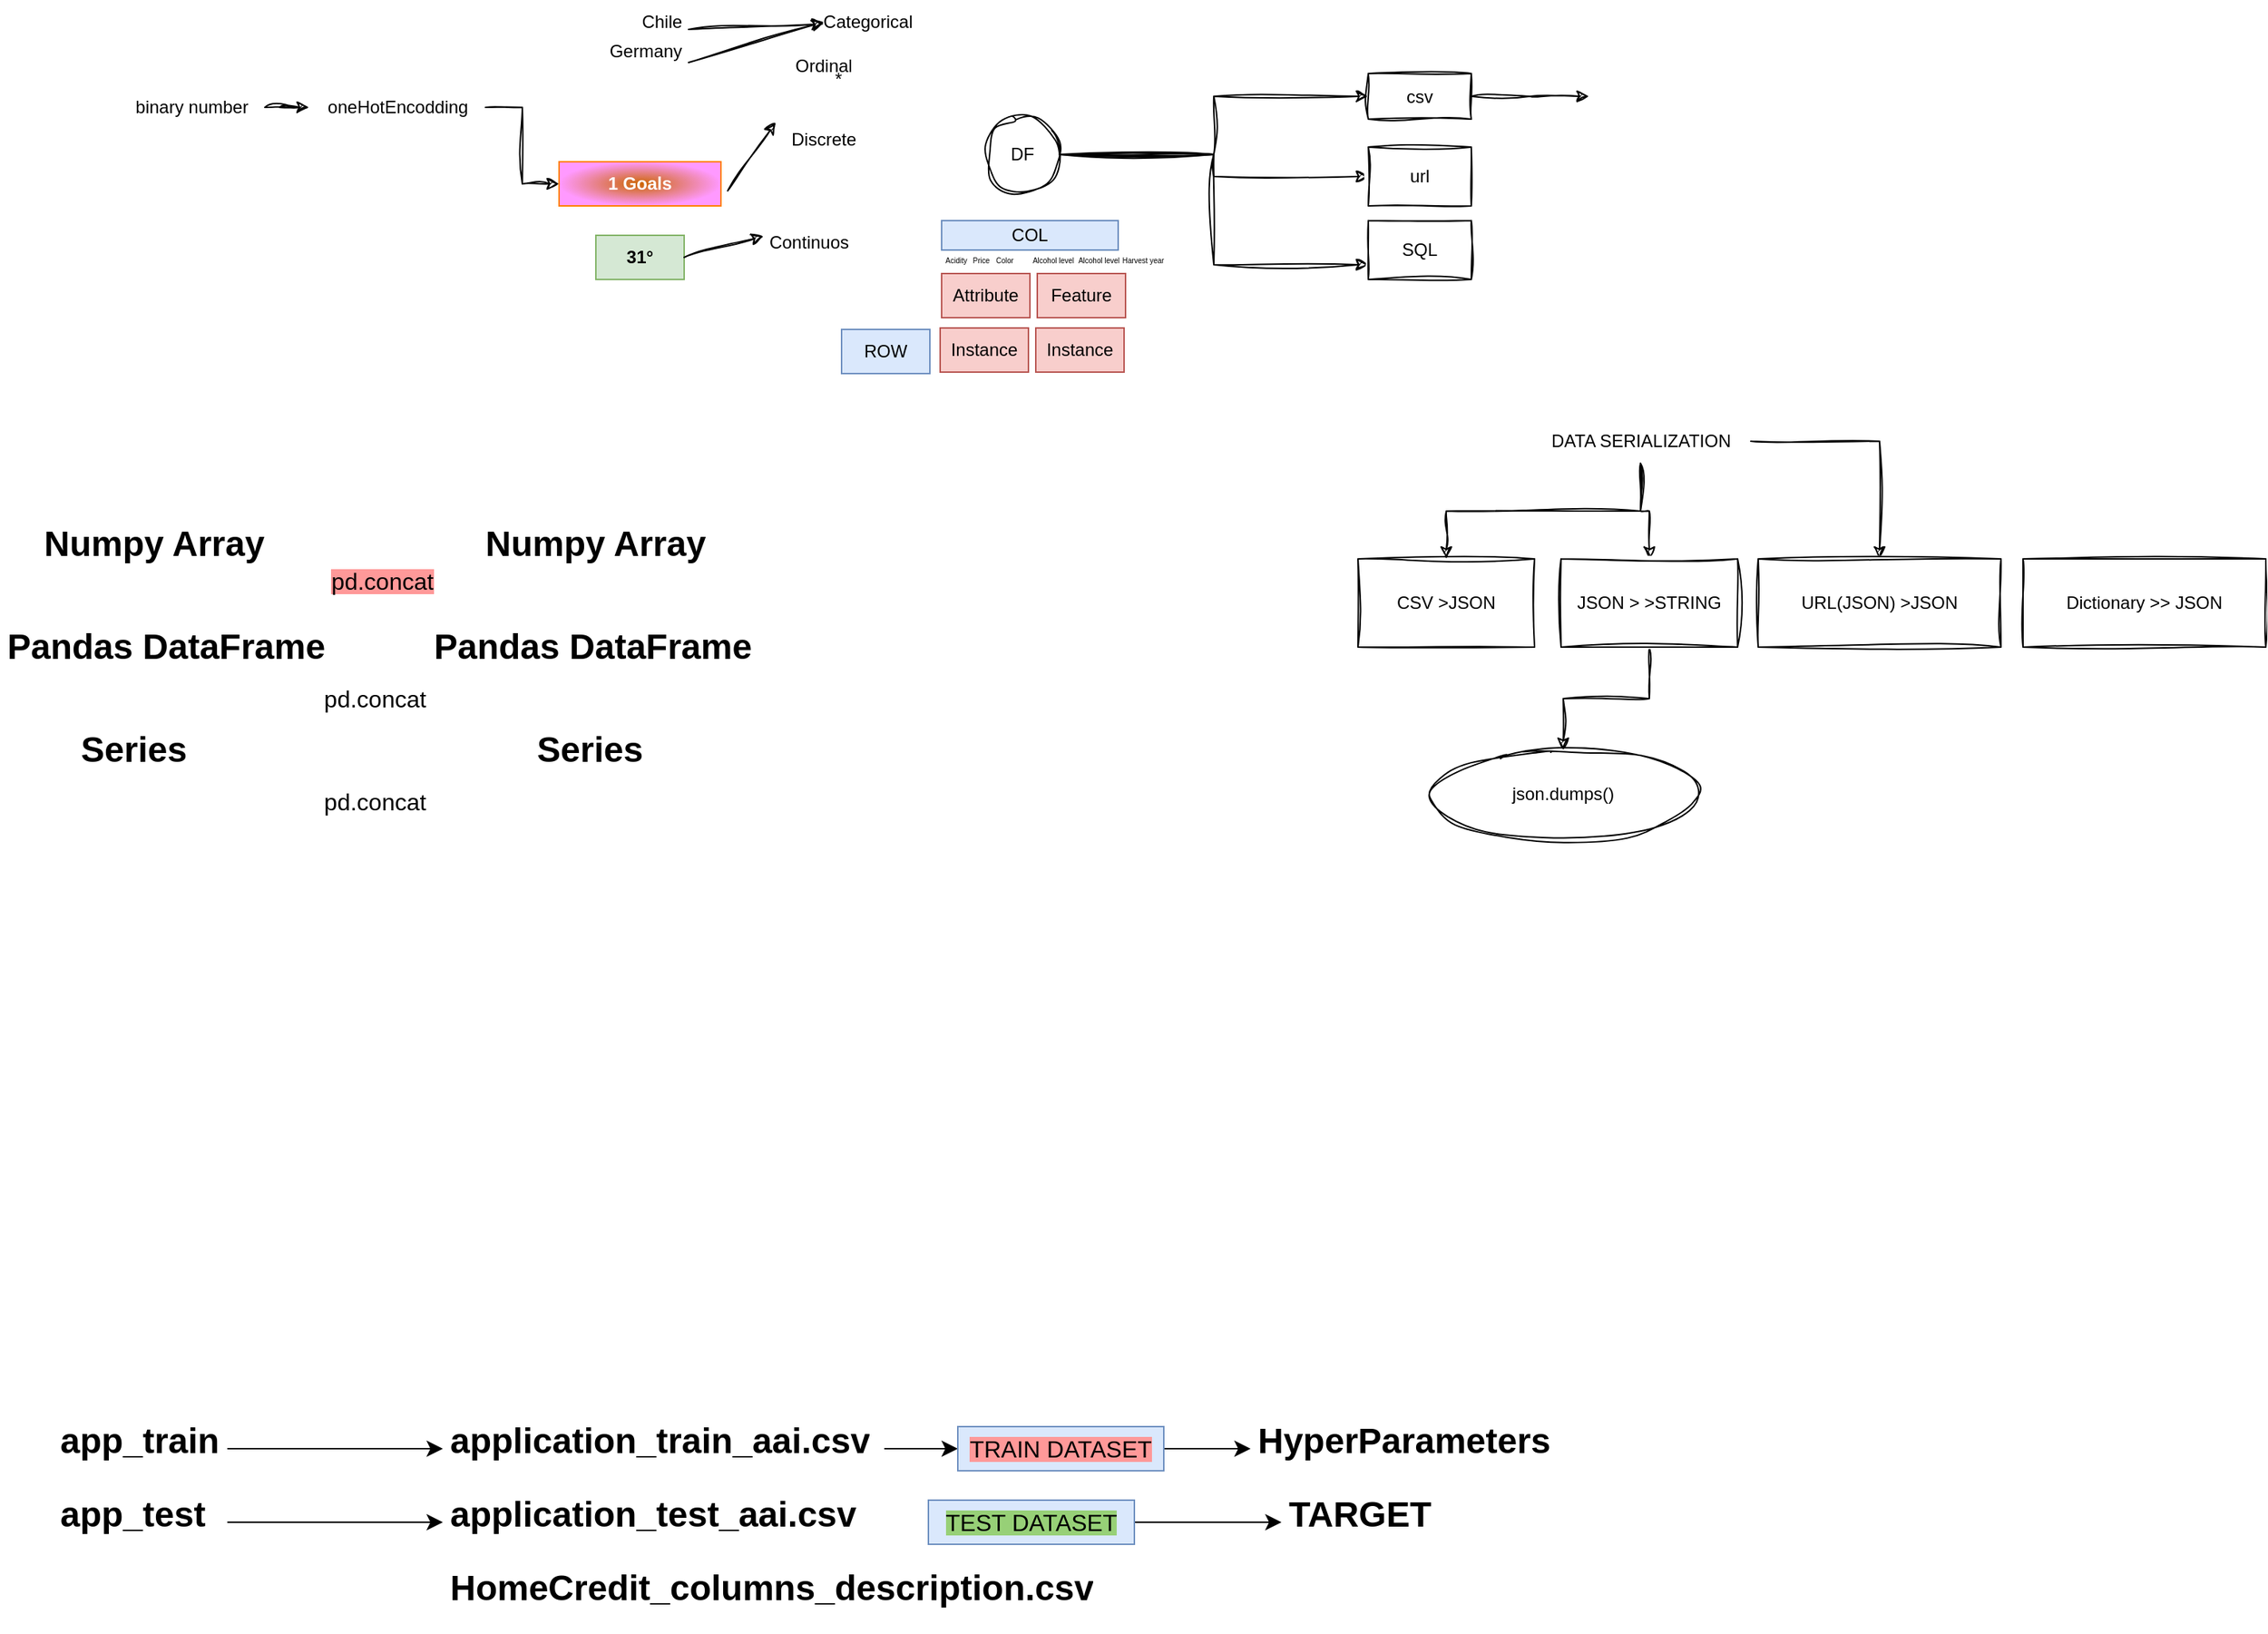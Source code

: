 <mxfile version="24.3.1" type="github">
  <diagram name="Page-1" id="hbJS8XIYNHnMWgaqB1Pa">
    <mxGraphModel dx="1147" dy="669" grid="1" gridSize="10" guides="1" tooltips="1" connect="1" arrows="1" fold="1" page="1" pageScale="1" pageWidth="850" pageHeight="1100" math="0" shadow="0">
      <root>
        <mxCell id="0" />
        <mxCell id="1" parent="0" />
        <mxCell id="ZtwntWrPyhfs9k0J_McI-1" value="&lt;h1&gt;Numpy Array&lt;/h1&gt;" style="text;html=1;spacing=5;spacingTop=-20;whiteSpace=wrap;overflow=hidden;rounded=0;" parent="1" vertex="1">
          <mxGeometry x="85" y="370" width="190" height="40" as="geometry" />
        </mxCell>
        <mxCell id="ZtwntWrPyhfs9k0J_McI-3" value="Feature" style="text;html=1;align=center;verticalAlign=middle;whiteSpace=wrap;rounded=0;fillColor=#f8cecc;strokeColor=#b85450;" parent="1" vertex="1">
          <mxGeometry x="765" y="206" width="60" height="30" as="geometry" />
        </mxCell>
        <mxCell id="ZtwntWrPyhfs9k0J_McI-6" value="Attribute" style="text;html=1;align=center;verticalAlign=middle;whiteSpace=wrap;rounded=0;fillColor=#f8cecc;strokeColor=#b85450;" parent="1" vertex="1">
          <mxGeometry x="700" y="206" width="60" height="30" as="geometry" />
        </mxCell>
        <mxCell id="ZtwntWrPyhfs9k0J_McI-7" value="COL" style="text;html=1;align=center;verticalAlign=middle;whiteSpace=wrap;rounded=0;fillColor=#dae8fc;strokeColor=#6c8ebf;" parent="1" vertex="1">
          <mxGeometry x="700" y="170" width="120" height="20" as="geometry" />
        </mxCell>
        <mxCell id="ZtwntWrPyhfs9k0J_McI-8" value="Instance" style="text;html=1;align=center;verticalAlign=middle;whiteSpace=wrap;rounded=0;fillColor=#f8cecc;strokeColor=#b85450;" parent="1" vertex="1">
          <mxGeometry x="699" y="243" width="60" height="30" as="geometry" />
        </mxCell>
        <mxCell id="ZtwntWrPyhfs9k0J_McI-9" value="ROW" style="text;html=1;align=center;verticalAlign=middle;whiteSpace=wrap;rounded=0;fillColor=#dae8fc;strokeColor=#6c8ebf;" parent="1" vertex="1">
          <mxGeometry x="632" y="244" width="60" height="30" as="geometry" />
        </mxCell>
        <mxCell id="ZtwntWrPyhfs9k0J_McI-11" value="Instance" style="text;html=1;align=center;verticalAlign=middle;whiteSpace=wrap;rounded=0;fillColor=#f8cecc;strokeColor=#b85450;" parent="1" vertex="1">
          <mxGeometry x="764" y="243" width="60" height="30" as="geometry" />
        </mxCell>
        <mxCell id="ZtwntWrPyhfs9k0J_McI-12" value="&lt;font style=&quot;font-size: 5px;&quot;&gt;Acidity&lt;/font&gt;" style="text;html=1;align=center;verticalAlign=middle;whiteSpace=wrap;rounded=0;" parent="1" vertex="1">
          <mxGeometry x="680" y="180" width="60" height="30" as="geometry" />
        </mxCell>
        <mxCell id="ZtwntWrPyhfs9k0J_McI-13" value="&lt;font style=&quot;font-size: 5px;&quot;&gt;Price&lt;/font&gt;" style="text;html=1;align=center;verticalAlign=middle;whiteSpace=wrap;rounded=0;" parent="1" vertex="1">
          <mxGeometry x="697" y="180" width="60" height="30" as="geometry" />
        </mxCell>
        <mxCell id="ZtwntWrPyhfs9k0J_McI-14" value="&lt;font style=&quot;font-size: 5px;&quot;&gt;Color&lt;br&gt;&lt;/font&gt;" style="text;html=1;align=center;verticalAlign=middle;whiteSpace=wrap;rounded=0;" parent="1" vertex="1">
          <mxGeometry x="713" y="180" width="60" height="30" as="geometry" />
        </mxCell>
        <mxCell id="ZtwntWrPyhfs9k0J_McI-15" value="&lt;font style=&quot;font-size: 5px;&quot;&gt;Alcohol level&lt;br&gt;&lt;/font&gt;" style="text;html=1;align=center;verticalAlign=middle;whiteSpace=wrap;rounded=0;" parent="1" vertex="1">
          <mxGeometry x="746" y="180" width="60" height="30" as="geometry" />
        </mxCell>
        <mxCell id="ZtwntWrPyhfs9k0J_McI-16" value="&lt;font style=&quot;font-size: 5px;&quot;&gt;Alcohol level&lt;br&gt;&lt;/font&gt;" style="text;html=1;align=center;verticalAlign=middle;whiteSpace=wrap;rounded=0;" parent="1" vertex="1">
          <mxGeometry x="777" y="180" width="60" height="30" as="geometry" />
        </mxCell>
        <mxCell id="ZtwntWrPyhfs9k0J_McI-17" value="&lt;font style=&quot;font-size: 5px;&quot;&gt;Harvest year&lt;br&gt;&lt;/font&gt;" style="text;html=1;align=center;verticalAlign=middle;whiteSpace=wrap;rounded=0;" parent="1" vertex="1">
          <mxGeometry x="807" y="180" width="60" height="30" as="geometry" />
        </mxCell>
        <mxCell id="ZtwntWrPyhfs9k0J_McI-18" value="Categorical" style="text;html=1;align=center;verticalAlign=middle;whiteSpace=wrap;rounded=0;" parent="1" vertex="1">
          <mxGeometry x="620" y="20" width="60" height="30" as="geometry" />
        </mxCell>
        <mxCell id="ZtwntWrPyhfs9k0J_McI-19" value="Ordinal" style="text;html=1;align=center;verticalAlign=middle;whiteSpace=wrap;rounded=0;" parent="1" vertex="1">
          <mxGeometry x="590" y="50" width="60" height="30" as="geometry" />
        </mxCell>
        <mxCell id="ZtwntWrPyhfs9k0J_McI-20" value="Discrete" style="text;html=1;align=center;verticalAlign=middle;whiteSpace=wrap;rounded=0;" parent="1" vertex="1">
          <mxGeometry x="590" y="100" width="60" height="30" as="geometry" />
        </mxCell>
        <mxCell id="ZtwntWrPyhfs9k0J_McI-21" value="Continuos" style="text;html=1;align=center;verticalAlign=middle;whiteSpace=wrap;rounded=0;" parent="1" vertex="1">
          <mxGeometry x="580" y="170" width="60" height="30" as="geometry" />
        </mxCell>
        <mxCell id="ZtwntWrPyhfs9k0J_McI-23" value="1 Goals" style="text;html=1;align=center;verticalAlign=middle;whiteSpace=wrap;rounded=0;fillColor=#CC6600;strokeColor=#FF8000;gradientColor=#FF99FF;gradientDirection=radial;fontColor=#FFFFFF;fontStyle=1" parent="1" vertex="1">
          <mxGeometry x="440" y="130" width="110" height="30" as="geometry" />
        </mxCell>
        <mxCell id="ZtwntWrPyhfs9k0J_McI-24" value="" style="endArrow=classic;html=1;rounded=0;sketch=1;hachureGap=4;jiggle=2;curveFitting=1;exitX=1.042;exitY=0.658;exitDx=0;exitDy=0;exitPerimeter=0;entryX=-0.045;entryY=0.107;entryDx=0;entryDy=0;entryPerimeter=0;" parent="1" source="ZtwntWrPyhfs9k0J_McI-23" target="ZtwntWrPyhfs9k0J_McI-20" edge="1">
          <mxGeometry width="50" height="50" relative="1" as="geometry">
            <mxPoint x="630" y="230" as="sourcePoint" />
            <mxPoint x="680" y="180" as="targetPoint" />
          </mxGeometry>
        </mxCell>
        <mxCell id="ZtwntWrPyhfs9k0J_McI-25" value="&lt;b&gt;31°&lt;/b&gt;" style="text;html=1;align=center;verticalAlign=middle;whiteSpace=wrap;rounded=0;fillColor=#d5e8d4;strokeColor=#82b366;" parent="1" vertex="1">
          <mxGeometry x="465" y="180" width="60" height="30" as="geometry" />
        </mxCell>
        <mxCell id="ZtwntWrPyhfs9k0J_McI-27" value="" style="endArrow=classic;html=1;rounded=0;sketch=1;hachureGap=4;jiggle=2;curveFitting=1;exitX=1;exitY=0.5;exitDx=0;exitDy=0;entryX=-0.017;entryY=0.354;entryDx=0;entryDy=0;entryPerimeter=0;" parent="1" source="ZtwntWrPyhfs9k0J_McI-25" target="ZtwntWrPyhfs9k0J_McI-21" edge="1">
          <mxGeometry width="50" height="50" relative="1" as="geometry">
            <mxPoint x="630" y="230" as="sourcePoint" />
            <mxPoint x="680" y="180" as="targetPoint" />
          </mxGeometry>
        </mxCell>
        <mxCell id="ZtwntWrPyhfs9k0J_McI-28" value="*" style="text;html=1;align=center;verticalAlign=middle;whiteSpace=wrap;rounded=0;" parent="1" vertex="1">
          <mxGeometry x="600" y="59" width="60" height="29" as="geometry" />
        </mxCell>
        <mxCell id="ZtwntWrPyhfs9k0J_McI-31" value="Chile" style="text;html=1;align=center;verticalAlign=middle;whiteSpace=wrap;rounded=0;" parent="1" vertex="1">
          <mxGeometry x="480" y="20" width="60" height="30" as="geometry" />
        </mxCell>
        <mxCell id="ZtwntWrPyhfs9k0J_McI-32" value="Germany" style="text;html=1;align=center;verticalAlign=middle;whiteSpace=wrap;rounded=0;" parent="1" vertex="1">
          <mxGeometry x="470" y="40" width="58" height="30" as="geometry" />
        </mxCell>
        <mxCell id="ZtwntWrPyhfs9k0J_McI-33" value="" style="endArrow=classic;html=1;rounded=0;sketch=1;hachureGap=4;jiggle=2;curveFitting=1;exitX=1;exitY=0.75;exitDx=0;exitDy=0;entryX=0;entryY=0.5;entryDx=0;entryDy=0;" parent="1" source="ZtwntWrPyhfs9k0J_McI-32" target="ZtwntWrPyhfs9k0J_McI-18" edge="1">
          <mxGeometry width="50" height="50" relative="1" as="geometry">
            <mxPoint x="545" y="20" as="sourcePoint" />
            <mxPoint x="577" y="-27" as="targetPoint" />
          </mxGeometry>
        </mxCell>
        <mxCell id="ZtwntWrPyhfs9k0J_McI-34" value="" style="endArrow=classic;html=1;rounded=0;sketch=1;hachureGap=4;jiggle=2;curveFitting=1;exitX=1;exitY=0;exitDx=0;exitDy=0;" parent="1" source="ZtwntWrPyhfs9k0J_McI-32" target="ZtwntWrPyhfs9k0J_McI-18" edge="1">
          <mxGeometry width="50" height="50" relative="1" as="geometry">
            <mxPoint x="538" y="33" as="sourcePoint" />
            <mxPoint x="570" y="40" as="targetPoint" />
          </mxGeometry>
        </mxCell>
        <mxCell id="ZtwntWrPyhfs9k0J_McI-36" style="edgeStyle=orthogonalEdgeStyle;rounded=0;sketch=1;hachureGap=4;jiggle=2;curveFitting=1;orthogonalLoop=1;jettySize=auto;html=1;entryX=0;entryY=0.5;entryDx=0;entryDy=0;" parent="1" source="ZtwntWrPyhfs9k0J_McI-35" target="ZtwntWrPyhfs9k0J_McI-23" edge="1">
          <mxGeometry relative="1" as="geometry" />
        </mxCell>
        <mxCell id="ZtwntWrPyhfs9k0J_McI-35" value="oneHotEncodding" style="text;html=1;align=center;verticalAlign=middle;resizable=0;points=[];autosize=1;strokeColor=none;fillColor=none;" parent="1" vertex="1">
          <mxGeometry x="270" y="78" width="120" height="30" as="geometry" />
        </mxCell>
        <mxCell id="ZtwntWrPyhfs9k0J_McI-38" style="edgeStyle=orthogonalEdgeStyle;rounded=0;sketch=1;hachureGap=4;jiggle=2;curveFitting=1;orthogonalLoop=1;jettySize=auto;html=1;" parent="1" source="ZtwntWrPyhfs9k0J_McI-37" target="ZtwntWrPyhfs9k0J_McI-35" edge="1">
          <mxGeometry relative="1" as="geometry" />
        </mxCell>
        <mxCell id="ZtwntWrPyhfs9k0J_McI-37" value="binary number" style="text;html=1;align=center;verticalAlign=middle;resizable=0;points=[];autosize=1;strokeColor=none;fillColor=none;" parent="1" vertex="1">
          <mxGeometry x="140" y="78" width="100" height="30" as="geometry" />
        </mxCell>
        <mxCell id="mX2eh7sZRsnRLgWwSDOn-4" value="" style="edgeStyle=orthogonalEdgeStyle;rounded=0;sketch=1;hachureGap=4;jiggle=2;curveFitting=1;orthogonalLoop=1;jettySize=auto;html=1;" parent="1" source="mX2eh7sZRsnRLgWwSDOn-1" target="mX2eh7sZRsnRLgWwSDOn-3" edge="1">
          <mxGeometry relative="1" as="geometry" />
        </mxCell>
        <mxCell id="mX2eh7sZRsnRLgWwSDOn-6" value="" style="edgeStyle=orthogonalEdgeStyle;rounded=0;sketch=1;hachureGap=4;jiggle=2;curveFitting=1;orthogonalLoop=1;jettySize=auto;html=1;" parent="1" source="mX2eh7sZRsnRLgWwSDOn-1" target="mX2eh7sZRsnRLgWwSDOn-5" edge="1">
          <mxGeometry relative="1" as="geometry" />
        </mxCell>
        <mxCell id="mX2eh7sZRsnRLgWwSDOn-9" style="edgeStyle=orthogonalEdgeStyle;rounded=0;sketch=1;hachureGap=4;jiggle=2;curveFitting=1;orthogonalLoop=1;jettySize=auto;html=1;entryX=0;entryY=0.75;entryDx=0;entryDy=0;" parent="1" source="mX2eh7sZRsnRLgWwSDOn-1" target="mX2eh7sZRsnRLgWwSDOn-7" edge="1">
          <mxGeometry relative="1" as="geometry" />
        </mxCell>
        <mxCell id="mX2eh7sZRsnRLgWwSDOn-1" value="DF" style="ellipse;whiteSpace=wrap;html=1;sketch=1;hachureGap=4;jiggle=2;curveFitting=1;" parent="1" vertex="1">
          <mxGeometry x="730" y="100" width="50" height="50" as="geometry" />
        </mxCell>
        <mxCell id="mX2eh7sZRsnRLgWwSDOn-12" value="" style="edgeStyle=orthogonalEdgeStyle;rounded=0;sketch=1;hachureGap=4;jiggle=2;curveFitting=1;orthogonalLoop=1;jettySize=auto;html=1;" parent="1" source="mX2eh7sZRsnRLgWwSDOn-3" edge="1">
          <mxGeometry relative="1" as="geometry">
            <mxPoint x="1140" y="85.5" as="targetPoint" />
          </mxGeometry>
        </mxCell>
        <mxCell id="mX2eh7sZRsnRLgWwSDOn-3" value="csv" style="whiteSpace=wrap;html=1;sketch=1;hachureGap=4;jiggle=2;curveFitting=1;" parent="1" vertex="1">
          <mxGeometry x="990" y="70" width="70" height="31" as="geometry" />
        </mxCell>
        <mxCell id="mX2eh7sZRsnRLgWwSDOn-5" value="url" style="whiteSpace=wrap;html=1;sketch=1;hachureGap=4;jiggle=2;curveFitting=1;" parent="1" vertex="1">
          <mxGeometry x="990" y="120" width="70" height="40" as="geometry" />
        </mxCell>
        <mxCell id="mX2eh7sZRsnRLgWwSDOn-7" value="SQL" style="whiteSpace=wrap;html=1;sketch=1;hachureGap=4;jiggle=2;curveFitting=1;" parent="1" vertex="1">
          <mxGeometry x="990" y="170" width="70" height="40" as="geometry" />
        </mxCell>
        <mxCell id="mX2eh7sZRsnRLgWwSDOn-16" value="" style="edgeStyle=orthogonalEdgeStyle;rounded=0;sketch=1;hachureGap=4;jiggle=2;curveFitting=1;orthogonalLoop=1;jettySize=auto;html=1;" parent="1" source="mX2eh7sZRsnRLgWwSDOn-13" target="mX2eh7sZRsnRLgWwSDOn-15" edge="1">
          <mxGeometry relative="1" as="geometry" />
        </mxCell>
        <mxCell id="mX2eh7sZRsnRLgWwSDOn-18" style="edgeStyle=orthogonalEdgeStyle;rounded=0;sketch=1;hachureGap=4;jiggle=2;curveFitting=1;orthogonalLoop=1;jettySize=auto;html=1;entryX=0.5;entryY=0;entryDx=0;entryDy=0;" parent="1" source="mX2eh7sZRsnRLgWwSDOn-13" target="mX2eh7sZRsnRLgWwSDOn-17" edge="1">
          <mxGeometry relative="1" as="geometry" />
        </mxCell>
        <mxCell id="mX2eh7sZRsnRLgWwSDOn-23" style="edgeStyle=orthogonalEdgeStyle;rounded=0;sketch=1;hachureGap=4;jiggle=2;curveFitting=1;orthogonalLoop=1;jettySize=auto;html=1;entryX=0.5;entryY=0;entryDx=0;entryDy=0;" parent="1" source="mX2eh7sZRsnRLgWwSDOn-13" target="mX2eh7sZRsnRLgWwSDOn-22" edge="1">
          <mxGeometry relative="1" as="geometry" />
        </mxCell>
        <mxCell id="mX2eh7sZRsnRLgWwSDOn-13" value="DATA SERIALIZATION" style="text;html=1;align=center;verticalAlign=middle;resizable=0;points=[];autosize=1;strokeColor=none;fillColor=none;" parent="1" vertex="1">
          <mxGeometry x="1100" y="305" width="150" height="30" as="geometry" />
        </mxCell>
        <mxCell id="mX2eh7sZRsnRLgWwSDOn-20" value="" style="edgeStyle=orthogonalEdgeStyle;rounded=0;sketch=1;hachureGap=4;jiggle=2;curveFitting=1;orthogonalLoop=1;jettySize=auto;html=1;" parent="1" source="mX2eh7sZRsnRLgWwSDOn-15" target="mX2eh7sZRsnRLgWwSDOn-19" edge="1">
          <mxGeometry relative="1" as="geometry" />
        </mxCell>
        <mxCell id="mX2eh7sZRsnRLgWwSDOn-15" value="JSON &amp;gt; &amp;gt;STRING" style="whiteSpace=wrap;html=1;sketch=1;hachureGap=4;jiggle=2;curveFitting=1;" parent="1" vertex="1">
          <mxGeometry x="1121" y="400" width="120" height="60" as="geometry" />
        </mxCell>
        <mxCell id="mX2eh7sZRsnRLgWwSDOn-17" value="URL(JSON) &amp;gt;JSON" style="whiteSpace=wrap;html=1;sketch=1;hachureGap=4;jiggle=2;curveFitting=1;" parent="1" vertex="1">
          <mxGeometry x="1255" y="400" width="165" height="60" as="geometry" />
        </mxCell>
        <mxCell id="mX2eh7sZRsnRLgWwSDOn-19" value="json.dumps()" style="ellipse;whiteSpace=wrap;html=1;sketch=1;hachureGap=4;jiggle=2;curveFitting=1;" parent="1" vertex="1">
          <mxGeometry x="1030" y="530" width="185" height="60" as="geometry" />
        </mxCell>
        <mxCell id="mX2eh7sZRsnRLgWwSDOn-21" value="Dictionary &amp;gt;&amp;gt; JSON" style="whiteSpace=wrap;html=1;sketch=1;hachureGap=4;jiggle=2;curveFitting=1;" parent="1" vertex="1">
          <mxGeometry x="1435" y="400" width="165" height="60" as="geometry" />
        </mxCell>
        <mxCell id="mX2eh7sZRsnRLgWwSDOn-22" value="CSV &amp;gt;JSON" style="whiteSpace=wrap;html=1;sketch=1;hachureGap=4;jiggle=2;curveFitting=1;" parent="1" vertex="1">
          <mxGeometry x="983" y="400" width="120" height="60" as="geometry" />
        </mxCell>
        <mxCell id="z9Zrz_XiLLzaqDNSgcMK-2" value="&lt;h1&gt;Pandas DataFrame&lt;/h1&gt;" style="text;html=1;spacing=5;spacingTop=-20;whiteSpace=wrap;overflow=hidden;rounded=0;" vertex="1" parent="1">
          <mxGeometry x="60" y="440" width="240" height="50" as="geometry" />
        </mxCell>
        <mxCell id="z9Zrz_XiLLzaqDNSgcMK-3" value="&lt;h1&gt;Numpy Array&lt;/h1&gt;" style="text;html=1;spacing=5;spacingTop=-20;whiteSpace=wrap;overflow=hidden;rounded=0;" vertex="1" parent="1">
          <mxGeometry x="385" y="370" width="190" height="40" as="geometry" />
        </mxCell>
        <mxCell id="z9Zrz_XiLLzaqDNSgcMK-4" value="&lt;h1&gt;Pandas DataFrame&lt;/h1&gt;" style="text;html=1;spacing=5;spacingTop=-20;whiteSpace=wrap;overflow=hidden;rounded=0;" vertex="1" parent="1">
          <mxGeometry x="350" y="440" width="240" height="50" as="geometry" />
        </mxCell>
        <mxCell id="z9Zrz_XiLLzaqDNSgcMK-5" value="pd.concat" style="text;html=1;align=center;verticalAlign=middle;whiteSpace=wrap;rounded=0;fontSize=16;" vertex="1" parent="1">
          <mxGeometry x="245" y="480" width="140" height="30" as="geometry" />
        </mxCell>
        <mxCell id="z9Zrz_XiLLzaqDNSgcMK-6" value="&lt;span style=&quot;background-color: rgb(255, 153, 153);&quot;&gt;pd.concat&lt;/span&gt;" style="text;html=1;align=center;verticalAlign=middle;whiteSpace=wrap;rounded=0;fontSize=16;" vertex="1" parent="1">
          <mxGeometry x="250" y="400" width="140" height="30" as="geometry" />
        </mxCell>
        <mxCell id="z9Zrz_XiLLzaqDNSgcMK-7" value="&lt;h1&gt;Series&lt;/h1&gt;" style="text;html=1;spacing=5;spacingTop=-20;whiteSpace=wrap;overflow=hidden;rounded=0;" vertex="1" parent="1">
          <mxGeometry x="110" y="510" width="90" height="50" as="geometry" />
        </mxCell>
        <mxCell id="z9Zrz_XiLLzaqDNSgcMK-9" value="pd.concat" style="text;html=1;align=center;verticalAlign=middle;whiteSpace=wrap;rounded=0;fontSize=16;" vertex="1" parent="1">
          <mxGeometry x="245" y="550" width="140" height="30" as="geometry" />
        </mxCell>
        <mxCell id="z9Zrz_XiLLzaqDNSgcMK-10" value="&lt;h1&gt;Series&lt;/h1&gt;" style="text;html=1;spacing=5;spacingTop=-20;whiteSpace=wrap;overflow=hidden;rounded=0;" vertex="1" parent="1">
          <mxGeometry x="420" y="510" width="90" height="50" as="geometry" />
        </mxCell>
        <mxCell id="z9Zrz_XiLLzaqDNSgcMK-18" style="edgeStyle=none;curved=1;rounded=0;orthogonalLoop=1;jettySize=auto;html=1;entryX=0;entryY=0.5;entryDx=0;entryDy=0;fontSize=12;startSize=8;endSize=8;" edge="1" parent="1" source="z9Zrz_XiLLzaqDNSgcMK-11" target="z9Zrz_XiLLzaqDNSgcMK-14">
          <mxGeometry relative="1" as="geometry" />
        </mxCell>
        <mxCell id="z9Zrz_XiLLzaqDNSgcMK-11" value="&lt;h1&gt;application_train_aai.csv&lt;br&gt;&lt;br&gt;&lt;/h1&gt;" style="text;html=1;spacing=5;spacingTop=-20;whiteSpace=wrap;overflow=hidden;rounded=0;" vertex="1" parent="1">
          <mxGeometry x="361" y="980" width="300" height="50" as="geometry" />
        </mxCell>
        <mxCell id="z9Zrz_XiLLzaqDNSgcMK-12" value="&lt;h1&gt;application_test_aai.csv&lt;br&gt;&lt;br&gt;&lt;/h1&gt;" style="text;html=1;spacing=5;spacingTop=-20;whiteSpace=wrap;overflow=hidden;rounded=0;" vertex="1" parent="1">
          <mxGeometry x="361" y="1030" width="300" height="50" as="geometry" />
        </mxCell>
        <mxCell id="z9Zrz_XiLLzaqDNSgcMK-13" value="&lt;h1&gt;HomeCredit_columns_description.csv&lt;br&gt;&lt;br&gt;&lt;/h1&gt;" style="text;html=1;spacing=5;spacingTop=-20;whiteSpace=wrap;overflow=hidden;rounded=0;" vertex="1" parent="1">
          <mxGeometry x="361" y="1080" width="470" height="50" as="geometry" />
        </mxCell>
        <mxCell id="z9Zrz_XiLLzaqDNSgcMK-17" style="edgeStyle=none;curved=1;rounded=0;orthogonalLoop=1;jettySize=auto;html=1;entryX=0;entryY=0.5;entryDx=0;entryDy=0;fontSize=12;startSize=8;endSize=8;" edge="1" parent="1" source="z9Zrz_XiLLzaqDNSgcMK-14" target="z9Zrz_XiLLzaqDNSgcMK-16">
          <mxGeometry relative="1" as="geometry" />
        </mxCell>
        <mxCell id="z9Zrz_XiLLzaqDNSgcMK-14" value="&lt;span style=&quot;background-color: rgb(255, 153, 153);&quot;&gt;TRAIN DATASET&lt;/span&gt;" style="text;html=1;align=center;verticalAlign=middle;whiteSpace=wrap;rounded=0;fontSize=16;fillColor=#dae8fc;strokeColor=#6c8ebf;" vertex="1" parent="1">
          <mxGeometry x="711" y="990" width="140" height="30" as="geometry" />
        </mxCell>
        <mxCell id="z9Zrz_XiLLzaqDNSgcMK-20" style="edgeStyle=none;curved=1;rounded=0;orthogonalLoop=1;jettySize=auto;html=1;entryX=0;entryY=0.5;entryDx=0;entryDy=0;fontSize=12;startSize=8;endSize=8;" edge="1" parent="1" source="z9Zrz_XiLLzaqDNSgcMK-15" target="z9Zrz_XiLLzaqDNSgcMK-19">
          <mxGeometry relative="1" as="geometry" />
        </mxCell>
        <mxCell id="z9Zrz_XiLLzaqDNSgcMK-15" value="&lt;span style=&quot;background-color: rgb(151, 208, 119);&quot;&gt;TEST DATASET&lt;/span&gt;" style="text;html=1;align=center;verticalAlign=middle;whiteSpace=wrap;rounded=0;fontSize=16;fillColor=#dae8fc;strokeColor=#6c8ebf;" vertex="1" parent="1">
          <mxGeometry x="691" y="1040" width="140" height="30" as="geometry" />
        </mxCell>
        <mxCell id="z9Zrz_XiLLzaqDNSgcMK-16" value="&lt;h1&gt;HyperParameters&lt;/h1&gt;" style="text;html=1;spacing=5;spacingTop=-20;whiteSpace=wrap;overflow=hidden;rounded=0;" vertex="1" parent="1">
          <mxGeometry x="910" y="980" width="211" height="50" as="geometry" />
        </mxCell>
        <mxCell id="z9Zrz_XiLLzaqDNSgcMK-19" value="&lt;h1&gt;TARGET&lt;/h1&gt;" style="text;html=1;spacing=5;spacingTop=-20;whiteSpace=wrap;overflow=hidden;rounded=0;" vertex="1" parent="1">
          <mxGeometry x="931" y="1030" width="110" height="50" as="geometry" />
        </mxCell>
        <mxCell id="z9Zrz_XiLLzaqDNSgcMK-22" style="edgeStyle=none;curved=1;rounded=0;orthogonalLoop=1;jettySize=auto;html=1;fontSize=12;startSize=8;endSize=8;" edge="1" parent="1" source="z9Zrz_XiLLzaqDNSgcMK-21" target="z9Zrz_XiLLzaqDNSgcMK-11">
          <mxGeometry relative="1" as="geometry" />
        </mxCell>
        <mxCell id="z9Zrz_XiLLzaqDNSgcMK-21" value="&lt;h1&gt;app_train&lt;/h1&gt;&lt;h1&gt;&lt;br&gt;&lt;br&gt;&lt;/h1&gt;" style="text;html=1;spacing=5;spacingTop=-20;whiteSpace=wrap;overflow=hidden;rounded=0;" vertex="1" parent="1">
          <mxGeometry x="95.5" y="980" width="119" height="50" as="geometry" />
        </mxCell>
        <mxCell id="z9Zrz_XiLLzaqDNSgcMK-24" style="edgeStyle=none;curved=1;rounded=0;orthogonalLoop=1;jettySize=auto;html=1;fontSize=12;startSize=8;endSize=8;" edge="1" parent="1" source="z9Zrz_XiLLzaqDNSgcMK-23" target="z9Zrz_XiLLzaqDNSgcMK-12">
          <mxGeometry relative="1" as="geometry" />
        </mxCell>
        <mxCell id="z9Zrz_XiLLzaqDNSgcMK-23" value="&lt;h1&gt;app_test&lt;/h1&gt;&lt;h1&gt;&lt;br&gt;&lt;/h1&gt;" style="text;html=1;spacing=5;spacingTop=-20;whiteSpace=wrap;overflow=hidden;rounded=0;" vertex="1" parent="1">
          <mxGeometry x="95.5" y="1030" width="119" height="50" as="geometry" />
        </mxCell>
      </root>
    </mxGraphModel>
  </diagram>
</mxfile>
